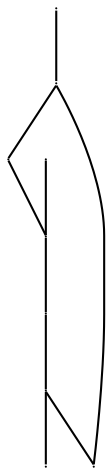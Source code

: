graph {
node [color=black, height=0, label="\N", shape=point, width=0];
     1;
     2;
     3;
     4;
     5;
     6;
     7;
     8;
     9;
     1 -- 4 ;
     4 -- 5 ;
     5 -- 6 ;
     3 -- 6 ;
     6 -- 7 ;
     7 -- 8 ;
     8 -- 2 ;
     8 -- 9 ;
     9 -- 4 ;
}
